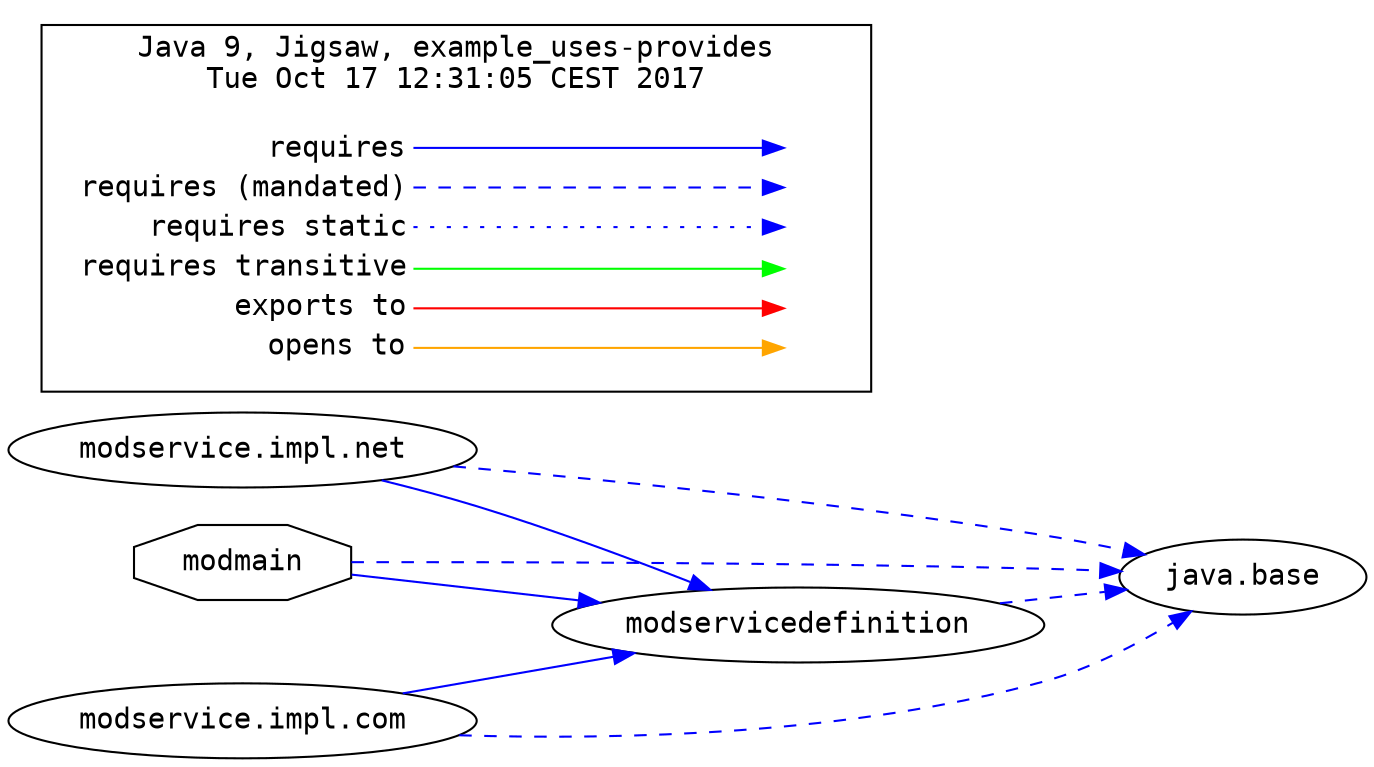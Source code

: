 # Created by depvis.JigsawDepVisualizer on Tue Oct 17 12:31:05 CEST 2017
digraph Java9_Dependency_Visualizer {
modservice_impl_com[fontname="Consolas",shape="ellipse",label="modservice.impl.com"];
modservicedefinition[fontname="Consolas",shape="ellipse",label="modservicedefinition"];
java_base[fontname="Consolas",shape="ellipse",label="java.base"];
modservice_impl_net[fontname="Consolas",shape="ellipse",label="modservice.impl.net"];
modmain[fontname="Consolas",shape="octagon",label="modmain"];
modservice_impl_com -> modservicedefinition[color="#0000ff",fontname="Consolas",fontcolor="#0000ff",weight="8"]
modservice_impl_com -> java_base[color="#0000ff",fontname="Consolas",fontcolor="#0000ff",style="dashed",weight="16"]
modservicedefinition -> java_base[color="#0000ff",fontname="Consolas",fontcolor="#0000ff",style="dashed",weight="16"]
modservice_impl_net -> modservicedefinition[color="#0000ff",fontname="Consolas",fontcolor="#0000ff",weight="8"]
modservice_impl_net -> java_base[color="#0000ff",fontname="Consolas",fontcolor="#0000ff",style="dashed",weight="16"]
modmain -> modservicedefinition[color="#0000ff",fontname="Consolas",fontcolor="#0000ff",weight="8"]
modmain -> java_base[color="#0000ff",fontname="Consolas",fontcolor="#0000ff",style="dashed",weight="16"]
rankdir=LR
node [shape=plaintext]
subgraph cluster_01 { 
  label = "Java 9, Jigsaw, example_uses-provides
Tue Oct 17 12:31:05 CEST 2017"
  fontname="Consolas"
  key [label=<<table border="0" cellpadding="2" cellspacing="0" cellborder="0">
    <tr><td align="right" port="i1">requires</td></tr>
    <tr><td align="right" port="i2">requires (mandated)</td></tr>
    <tr><td align="right" port="i3">requires static</td></tr>
    <tr><td align="right" port="i4">requires transitive</td></tr>
    <tr><td align="right" port="i5">exports to</td></tr>
    <tr><td align="right" port="i6">opens to</td></tr>
    </table>>,fontname="Consolas"]
  key2 [label=<<table border="0" cellpadding="2" cellspacing="0" cellborder="0">
    <tr><td port="i1">&nbsp;</td></tr>
    <tr><td port="i2">&nbsp;</td></tr>
    <tr><td port="i3">&nbsp;</td></tr>
    <tr><td port="i4">&nbsp;</td></tr>
    <tr><td port="i5">&nbsp;</td></tr>
    <tr><td port="i6">&nbsp;</td></tr>
    </table>>,fontname="Consolas"]
  key:i1:e -> key2:i1:w [color=BLUE]
  key:i2:e -> key2:i2:w [color=BLUE, style=dashed]
  key:i3:e -> key2:i3:w [color=BLUE, style=dotted]
  key:i4:e -> key2:i4:w [color=GREEN]
  key:i5:e -> key2:i5:w [color=RED]
  key:i6:e -> key2:i6:w [color=ORANGE]
}
}
